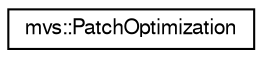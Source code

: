 digraph "Graphical Class Hierarchy"
{
  edge [fontname="FreeSans",fontsize="10",labelfontname="FreeSans",labelfontsize="10"];
  node [fontname="FreeSans",fontsize="10",shape=record];
  rankdir="LR";
  Node0 [label="mvs::PatchOptimization",height=0.2,width=0.4,color="black", fillcolor="white", style="filled",URL="$classmvs_1_1_patch_optimization.html"];
}
